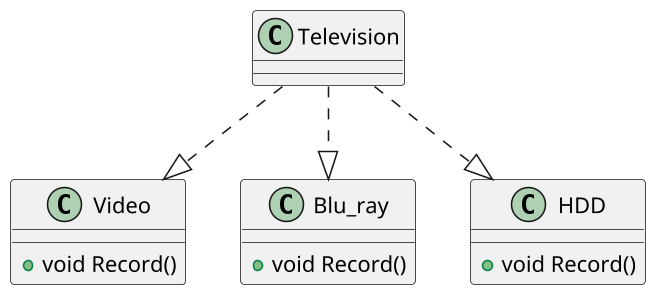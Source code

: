 @startuml
skinparam dpi 150

'テレビクラス
class Television {

}

'ビデオクラス
class Video {
	+void Record()
}

'ブルーレイクラス
class Blu_ray {
	+void Record()
}

'HDDクラス
class HDD {
	+void Record()
}

'Fakeクラス
' class Fake {
' 	+void Record()
' }



' クラス間の関係
Television ..|> Video
Television ..|> Blu_ray
Television ..|> HDD
' Television ..|> Fake
@enduml
